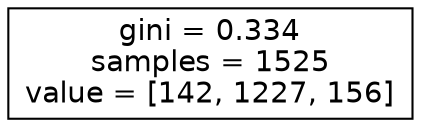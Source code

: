 digraph Tree {
node [shape=box, fontname="helvetica"] ;
edge [fontname="helvetica"] ;
0 [label="gini = 0.334\nsamples = 1525\nvalue = [142, 1227, 156]"] ;
}
